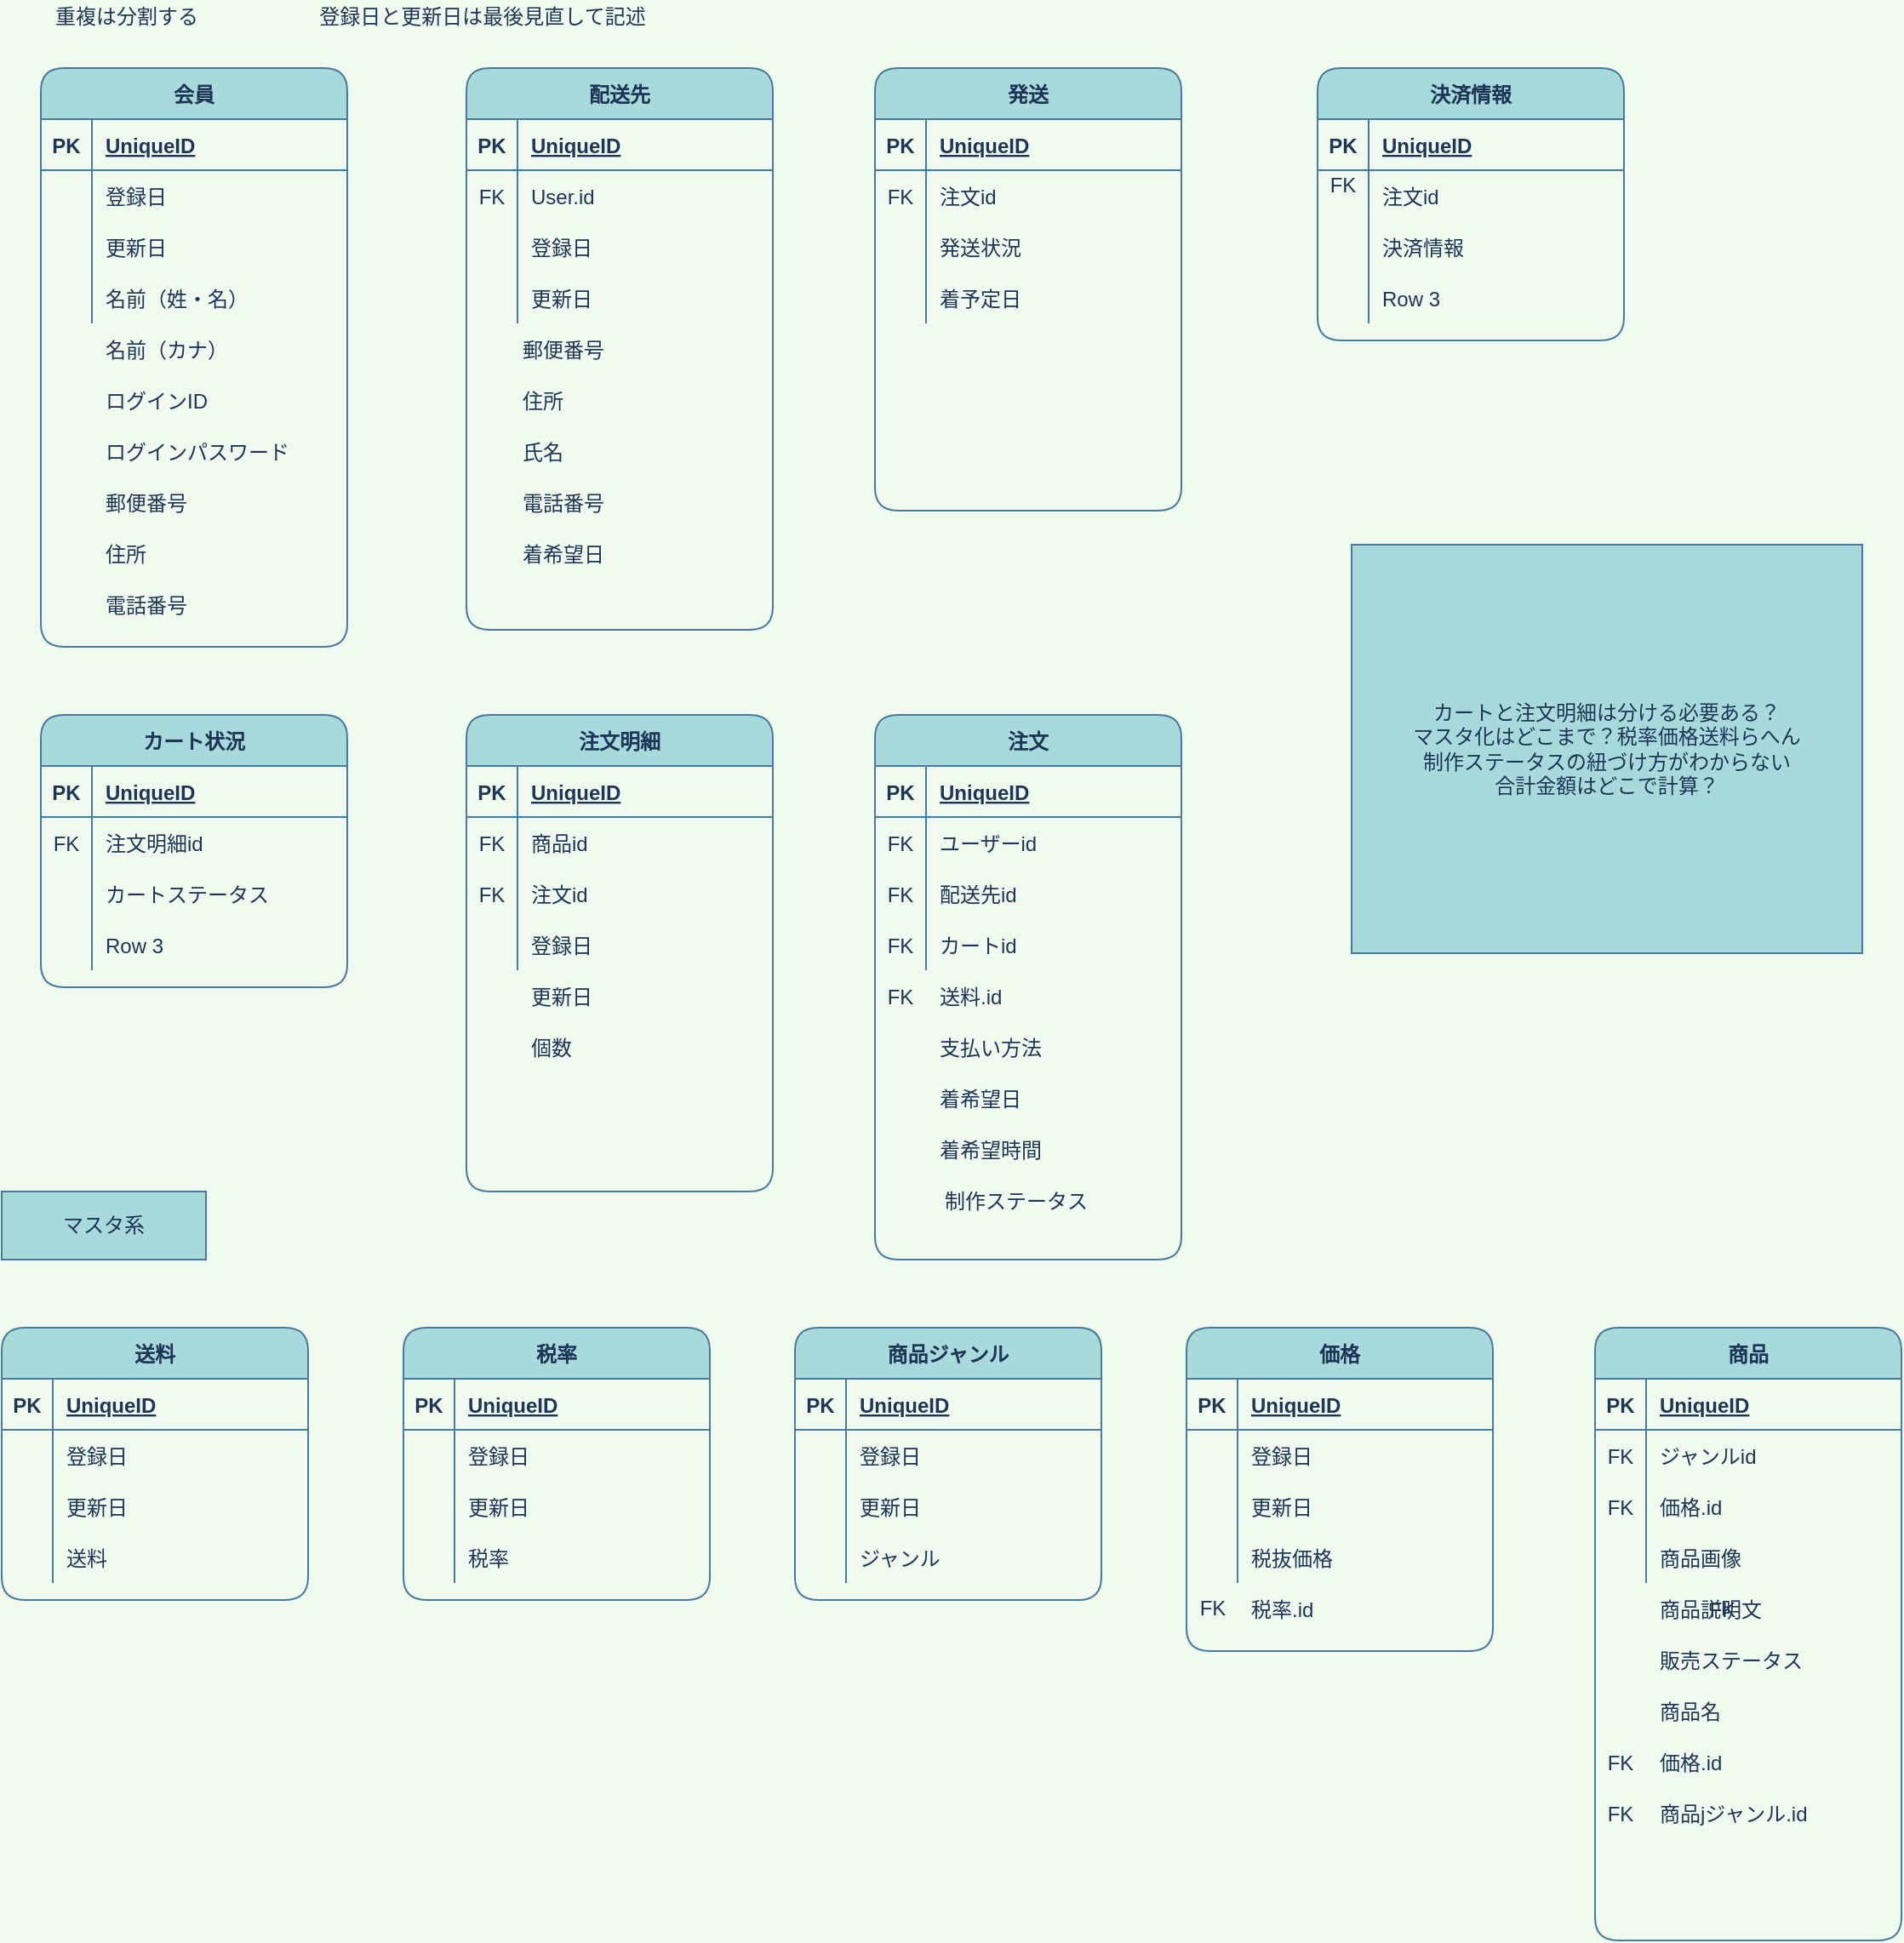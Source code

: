 <mxfile version="14.0.0" type="github">
  <diagram id="Dhi_fkTTJGYg415lO_26" name="Page-1">
    <mxGraphModel dx="1422" dy="762" grid="1" gridSize="20" guides="1" tooltips="1" connect="1" arrows="1" fold="1" page="1" pageScale="1" pageWidth="1169" pageHeight="1654" background="#F1FAEE" math="0" shadow="0">
      <root>
        <mxCell id="0" />
        <mxCell id="1" parent="0" />
        <mxCell id="8T0tq_az6n-a0p4zAt-5-1" value="会員" style="shape=table;startSize=30;container=1;collapsible=1;childLayout=tableLayout;fixedRows=1;rowLines=0;fontStyle=1;align=center;resizeLast=1;rounded=1;fillColor=#A8DADC;strokeColor=#457B9D;fontColor=#1D3557;" parent="1" vertex="1">
          <mxGeometry x="50" y="40" width="180" height="340" as="geometry" />
        </mxCell>
        <mxCell id="8T0tq_az6n-a0p4zAt-5-2" value="" style="shape=partialRectangle;collapsible=0;dropTarget=0;pointerEvents=0;fillColor=none;top=0;left=0;bottom=1;right=0;points=[[0,0.5],[1,0.5]];portConstraint=eastwest;rounded=1;strokeColor=#457B9D;fontColor=#1D3557;" parent="8T0tq_az6n-a0p4zAt-5-1" vertex="1">
          <mxGeometry y="30" width="180" height="30" as="geometry" />
        </mxCell>
        <mxCell id="8T0tq_az6n-a0p4zAt-5-3" value="PK" style="shape=partialRectangle;connectable=0;fillColor=none;top=0;left=0;bottom=0;right=0;fontStyle=1;overflow=hidden;rounded=1;strokeColor=#457B9D;fontColor=#1D3557;" parent="8T0tq_az6n-a0p4zAt-5-2" vertex="1">
          <mxGeometry width="30" height="30" as="geometry" />
        </mxCell>
        <mxCell id="8T0tq_az6n-a0p4zAt-5-4" value="UniqueID" style="shape=partialRectangle;connectable=0;fillColor=none;top=0;left=0;bottom=0;right=0;align=left;spacingLeft=6;fontStyle=5;overflow=hidden;rounded=1;strokeColor=#457B9D;fontColor=#1D3557;" parent="8T0tq_az6n-a0p4zAt-5-2" vertex="1">
          <mxGeometry x="30" width="150" height="30" as="geometry" />
        </mxCell>
        <mxCell id="8T0tq_az6n-a0p4zAt-5-5" value="" style="shape=partialRectangle;collapsible=0;dropTarget=0;pointerEvents=0;fillColor=none;top=0;left=0;bottom=0;right=0;points=[[0,0.5],[1,0.5]];portConstraint=eastwest;rounded=1;strokeColor=#457B9D;fontColor=#1D3557;" parent="8T0tq_az6n-a0p4zAt-5-1" vertex="1">
          <mxGeometry y="60" width="180" height="30" as="geometry" />
        </mxCell>
        <mxCell id="8T0tq_az6n-a0p4zAt-5-6" value="" style="shape=partialRectangle;connectable=0;fillColor=none;top=0;left=0;bottom=0;right=0;editable=1;overflow=hidden;rounded=1;strokeColor=#457B9D;fontColor=#1D3557;" parent="8T0tq_az6n-a0p4zAt-5-5" vertex="1">
          <mxGeometry width="30" height="30" as="geometry" />
        </mxCell>
        <mxCell id="8T0tq_az6n-a0p4zAt-5-7" value="登録日" style="shape=partialRectangle;connectable=0;fillColor=none;top=0;left=0;bottom=0;right=0;align=left;spacingLeft=6;overflow=hidden;rounded=1;strokeColor=#457B9D;fontColor=#1D3557;" parent="8T0tq_az6n-a0p4zAt-5-5" vertex="1">
          <mxGeometry x="30" width="150" height="30" as="geometry" />
        </mxCell>
        <mxCell id="8T0tq_az6n-a0p4zAt-5-8" value="" style="shape=partialRectangle;collapsible=0;dropTarget=0;pointerEvents=0;fillColor=none;top=0;left=0;bottom=0;right=0;points=[[0,0.5],[1,0.5]];portConstraint=eastwest;rounded=1;strokeColor=#457B9D;fontColor=#1D3557;" parent="8T0tq_az6n-a0p4zAt-5-1" vertex="1">
          <mxGeometry y="90" width="180" height="30" as="geometry" />
        </mxCell>
        <mxCell id="8T0tq_az6n-a0p4zAt-5-9" value="" style="shape=partialRectangle;connectable=0;fillColor=none;top=0;left=0;bottom=0;right=0;editable=1;overflow=hidden;rounded=1;strokeColor=#457B9D;fontColor=#1D3557;" parent="8T0tq_az6n-a0p4zAt-5-8" vertex="1">
          <mxGeometry width="30" height="30" as="geometry" />
        </mxCell>
        <mxCell id="8T0tq_az6n-a0p4zAt-5-10" value="更新日" style="shape=partialRectangle;connectable=0;fillColor=none;top=0;left=0;bottom=0;right=0;align=left;spacingLeft=6;overflow=hidden;rounded=1;strokeColor=#457B9D;fontColor=#1D3557;" parent="8T0tq_az6n-a0p4zAt-5-8" vertex="1">
          <mxGeometry x="30" width="150" height="30" as="geometry" />
        </mxCell>
        <mxCell id="8T0tq_az6n-a0p4zAt-5-11" value="" style="shape=partialRectangle;collapsible=0;dropTarget=0;pointerEvents=0;fillColor=none;top=0;left=0;bottom=0;right=0;points=[[0,0.5],[1,0.5]];portConstraint=eastwest;rounded=1;strokeColor=#457B9D;fontColor=#1D3557;" parent="8T0tq_az6n-a0p4zAt-5-1" vertex="1">
          <mxGeometry y="120" width="180" height="30" as="geometry" />
        </mxCell>
        <mxCell id="8T0tq_az6n-a0p4zAt-5-12" value="" style="shape=partialRectangle;connectable=0;fillColor=none;top=0;left=0;bottom=0;right=0;editable=1;overflow=hidden;rounded=1;strokeColor=#457B9D;fontColor=#1D3557;" parent="8T0tq_az6n-a0p4zAt-5-11" vertex="1">
          <mxGeometry width="30" height="30" as="geometry" />
        </mxCell>
        <mxCell id="8T0tq_az6n-a0p4zAt-5-13" value="名前（姓・名）" style="shape=partialRectangle;connectable=0;fillColor=none;top=0;left=0;bottom=0;right=0;align=left;spacingLeft=6;overflow=hidden;rounded=1;strokeColor=#457B9D;fontColor=#1D3557;" parent="8T0tq_az6n-a0p4zAt-5-11" vertex="1">
          <mxGeometry x="30" width="150" height="30" as="geometry" />
        </mxCell>
        <mxCell id="8T0tq_az6n-a0p4zAt-5-14" value="商品" style="shape=table;startSize=30;container=1;collapsible=1;childLayout=tableLayout;fixedRows=1;rowLines=0;fontStyle=1;align=center;resizeLast=1;rounded=1;fillColor=#A8DADC;strokeColor=#457B9D;fontColor=#1D3557;" parent="1" vertex="1">
          <mxGeometry x="963" y="780" width="180" height="360" as="geometry" />
        </mxCell>
        <mxCell id="8T0tq_az6n-a0p4zAt-5-15" value="" style="shape=partialRectangle;collapsible=0;dropTarget=0;pointerEvents=0;fillColor=none;top=0;left=0;bottom=1;right=0;points=[[0,0.5],[1,0.5]];portConstraint=eastwest;rounded=1;strokeColor=#457B9D;fontColor=#1D3557;" parent="8T0tq_az6n-a0p4zAt-5-14" vertex="1">
          <mxGeometry y="30" width="180" height="30" as="geometry" />
        </mxCell>
        <mxCell id="8T0tq_az6n-a0p4zAt-5-16" value="PK" style="shape=partialRectangle;connectable=0;fillColor=none;top=0;left=0;bottom=0;right=0;fontStyle=1;overflow=hidden;rounded=1;strokeColor=#457B9D;fontColor=#1D3557;" parent="8T0tq_az6n-a0p4zAt-5-15" vertex="1">
          <mxGeometry width="30" height="30" as="geometry" />
        </mxCell>
        <mxCell id="8T0tq_az6n-a0p4zAt-5-17" value="UniqueID" style="shape=partialRectangle;connectable=0;fillColor=none;top=0;left=0;bottom=0;right=0;align=left;spacingLeft=6;fontStyle=5;overflow=hidden;rounded=1;strokeColor=#457B9D;fontColor=#1D3557;" parent="8T0tq_az6n-a0p4zAt-5-15" vertex="1">
          <mxGeometry x="30" width="150" height="30" as="geometry" />
        </mxCell>
        <mxCell id="8T0tq_az6n-a0p4zAt-5-18" value="" style="shape=partialRectangle;collapsible=0;dropTarget=0;pointerEvents=0;fillColor=none;top=0;left=0;bottom=0;right=0;points=[[0,0.5],[1,0.5]];portConstraint=eastwest;rounded=1;strokeColor=#457B9D;fontColor=#1D3557;" parent="8T0tq_az6n-a0p4zAt-5-14" vertex="1">
          <mxGeometry y="60" width="180" height="30" as="geometry" />
        </mxCell>
        <mxCell id="8T0tq_az6n-a0p4zAt-5-19" value="FK" style="shape=partialRectangle;connectable=0;fillColor=none;top=0;left=0;bottom=0;right=0;editable=1;overflow=hidden;rounded=1;strokeColor=#457B9D;fontColor=#1D3557;" parent="8T0tq_az6n-a0p4zAt-5-18" vertex="1">
          <mxGeometry width="30" height="30" as="geometry" />
        </mxCell>
        <mxCell id="8T0tq_az6n-a0p4zAt-5-20" value="ジャンルid" style="shape=partialRectangle;connectable=0;fillColor=none;top=0;left=0;bottom=0;right=0;align=left;spacingLeft=6;overflow=hidden;rounded=1;strokeColor=#457B9D;fontColor=#1D3557;" parent="8T0tq_az6n-a0p4zAt-5-18" vertex="1">
          <mxGeometry x="30" width="150" height="30" as="geometry" />
        </mxCell>
        <mxCell id="8T0tq_az6n-a0p4zAt-5-21" value="" style="shape=partialRectangle;collapsible=0;dropTarget=0;pointerEvents=0;fillColor=none;top=0;left=0;bottom=0;right=0;points=[[0,0.5],[1,0.5]];portConstraint=eastwest;rounded=1;strokeColor=#457B9D;fontColor=#1D3557;" parent="8T0tq_az6n-a0p4zAt-5-14" vertex="1">
          <mxGeometry y="90" width="180" height="30" as="geometry" />
        </mxCell>
        <mxCell id="8T0tq_az6n-a0p4zAt-5-22" value="FK" style="shape=partialRectangle;connectable=0;fillColor=none;top=0;left=0;bottom=0;right=0;editable=1;overflow=hidden;rounded=1;strokeColor=#457B9D;fontColor=#1D3557;" parent="8T0tq_az6n-a0p4zAt-5-21" vertex="1">
          <mxGeometry width="30" height="30" as="geometry" />
        </mxCell>
        <mxCell id="8T0tq_az6n-a0p4zAt-5-23" value="価格.id" style="shape=partialRectangle;connectable=0;fillColor=none;top=0;left=0;bottom=0;right=0;align=left;spacingLeft=6;overflow=hidden;rounded=1;strokeColor=#457B9D;fontColor=#1D3557;" parent="8T0tq_az6n-a0p4zAt-5-21" vertex="1">
          <mxGeometry x="30" width="150" height="30" as="geometry" />
        </mxCell>
        <mxCell id="8T0tq_az6n-a0p4zAt-5-24" value="" style="shape=partialRectangle;collapsible=0;dropTarget=0;pointerEvents=0;fillColor=none;top=0;left=0;bottom=0;right=0;points=[[0,0.5],[1,0.5]];portConstraint=eastwest;rounded=1;strokeColor=#457B9D;fontColor=#1D3557;" parent="8T0tq_az6n-a0p4zAt-5-14" vertex="1">
          <mxGeometry y="120" width="180" height="30" as="geometry" />
        </mxCell>
        <mxCell id="8T0tq_az6n-a0p4zAt-5-25" value="" style="shape=partialRectangle;connectable=0;fillColor=none;top=0;left=0;bottom=0;right=0;editable=1;overflow=hidden;rounded=1;strokeColor=#457B9D;fontColor=#1D3557;" parent="8T0tq_az6n-a0p4zAt-5-24" vertex="1">
          <mxGeometry width="30" height="30" as="geometry" />
        </mxCell>
        <mxCell id="8T0tq_az6n-a0p4zAt-5-26" value="商品画像" style="shape=partialRectangle;connectable=0;fillColor=none;top=0;left=0;bottom=0;right=0;align=left;spacingLeft=6;overflow=hidden;rounded=1;strokeColor=#457B9D;fontColor=#1D3557;" parent="8T0tq_az6n-a0p4zAt-5-24" vertex="1">
          <mxGeometry x="30" width="150" height="30" as="geometry" />
        </mxCell>
        <mxCell id="8T0tq_az6n-a0p4zAt-5-27" value="配送先" style="shape=table;startSize=30;container=1;collapsible=1;childLayout=tableLayout;fixedRows=1;rowLines=0;fontStyle=1;align=center;resizeLast=1;rounded=1;fillColor=#A8DADC;strokeColor=#457B9D;fontColor=#1D3557;" parent="1" vertex="1">
          <mxGeometry x="300" y="40" width="180" height="330" as="geometry" />
        </mxCell>
        <mxCell id="8T0tq_az6n-a0p4zAt-5-28" value="" style="shape=partialRectangle;collapsible=0;dropTarget=0;pointerEvents=0;fillColor=none;top=0;left=0;bottom=1;right=0;points=[[0,0.5],[1,0.5]];portConstraint=eastwest;rounded=1;strokeColor=#457B9D;fontColor=#1D3557;" parent="8T0tq_az6n-a0p4zAt-5-27" vertex="1">
          <mxGeometry y="30" width="180" height="30" as="geometry" />
        </mxCell>
        <mxCell id="8T0tq_az6n-a0p4zAt-5-29" value="PK" style="shape=partialRectangle;connectable=0;fillColor=none;top=0;left=0;bottom=0;right=0;fontStyle=1;overflow=hidden;rounded=1;strokeColor=#457B9D;fontColor=#1D3557;" parent="8T0tq_az6n-a0p4zAt-5-28" vertex="1">
          <mxGeometry width="30" height="30" as="geometry" />
        </mxCell>
        <mxCell id="8T0tq_az6n-a0p4zAt-5-30" value="UniqueID" style="shape=partialRectangle;connectable=0;fillColor=none;top=0;left=0;bottom=0;right=0;align=left;spacingLeft=6;fontStyle=5;overflow=hidden;rounded=1;strokeColor=#457B9D;fontColor=#1D3557;" parent="8T0tq_az6n-a0p4zAt-5-28" vertex="1">
          <mxGeometry x="30" width="150" height="30" as="geometry" />
        </mxCell>
        <mxCell id="8T0tq_az6n-a0p4zAt-5-31" value="" style="shape=partialRectangle;collapsible=0;dropTarget=0;pointerEvents=0;fillColor=none;top=0;left=0;bottom=0;right=0;points=[[0,0.5],[1,0.5]];portConstraint=eastwest;rounded=1;strokeColor=#457B9D;fontColor=#1D3557;" parent="8T0tq_az6n-a0p4zAt-5-27" vertex="1">
          <mxGeometry y="60" width="180" height="30" as="geometry" />
        </mxCell>
        <mxCell id="8T0tq_az6n-a0p4zAt-5-32" value="FK" style="shape=partialRectangle;connectable=0;fillColor=none;top=0;left=0;bottom=0;right=0;editable=1;overflow=hidden;rounded=1;strokeColor=#457B9D;fontColor=#1D3557;" parent="8T0tq_az6n-a0p4zAt-5-31" vertex="1">
          <mxGeometry width="30" height="30" as="geometry" />
        </mxCell>
        <mxCell id="8T0tq_az6n-a0p4zAt-5-33" value="User.id" style="shape=partialRectangle;connectable=0;fillColor=none;top=0;left=0;bottom=0;right=0;align=left;spacingLeft=6;overflow=hidden;rounded=1;strokeColor=#457B9D;fontColor=#1D3557;" parent="8T0tq_az6n-a0p4zAt-5-31" vertex="1">
          <mxGeometry x="30" width="150" height="30" as="geometry" />
        </mxCell>
        <mxCell id="8T0tq_az6n-a0p4zAt-5-34" value="" style="shape=partialRectangle;collapsible=0;dropTarget=0;pointerEvents=0;fillColor=none;top=0;left=0;bottom=0;right=0;points=[[0,0.5],[1,0.5]];portConstraint=eastwest;rounded=1;strokeColor=#457B9D;fontColor=#1D3557;" parent="8T0tq_az6n-a0p4zAt-5-27" vertex="1">
          <mxGeometry y="90" width="180" height="30" as="geometry" />
        </mxCell>
        <mxCell id="8T0tq_az6n-a0p4zAt-5-35" value="" style="shape=partialRectangle;connectable=0;fillColor=none;top=0;left=0;bottom=0;right=0;editable=1;overflow=hidden;rounded=1;strokeColor=#457B9D;fontColor=#1D3557;" parent="8T0tq_az6n-a0p4zAt-5-34" vertex="1">
          <mxGeometry width="30" height="30" as="geometry" />
        </mxCell>
        <mxCell id="8T0tq_az6n-a0p4zAt-5-36" value="登録日" style="shape=partialRectangle;connectable=0;fillColor=none;top=0;left=0;bottom=0;right=0;align=left;spacingLeft=6;overflow=hidden;rounded=1;strokeColor=#457B9D;fontColor=#1D3557;" parent="8T0tq_az6n-a0p4zAt-5-34" vertex="1">
          <mxGeometry x="30" width="150" height="30" as="geometry" />
        </mxCell>
        <mxCell id="8T0tq_az6n-a0p4zAt-5-37" value="" style="shape=partialRectangle;collapsible=0;dropTarget=0;pointerEvents=0;fillColor=none;top=0;left=0;bottom=0;right=0;points=[[0,0.5],[1,0.5]];portConstraint=eastwest;rounded=1;strokeColor=#457B9D;fontColor=#1D3557;" parent="8T0tq_az6n-a0p4zAt-5-27" vertex="1">
          <mxGeometry y="120" width="180" height="30" as="geometry" />
        </mxCell>
        <mxCell id="8T0tq_az6n-a0p4zAt-5-38" value="" style="shape=partialRectangle;connectable=0;fillColor=none;top=0;left=0;bottom=0;right=0;editable=1;overflow=hidden;rounded=1;strokeColor=#457B9D;fontColor=#1D3557;" parent="8T0tq_az6n-a0p4zAt-5-37" vertex="1">
          <mxGeometry width="30" height="30" as="geometry" />
        </mxCell>
        <mxCell id="8T0tq_az6n-a0p4zAt-5-39" value="更新日" style="shape=partialRectangle;connectable=0;fillColor=none;top=0;left=0;bottom=0;right=0;align=left;spacingLeft=6;overflow=hidden;rounded=1;strokeColor=#457B9D;fontColor=#1D3557;" parent="8T0tq_az6n-a0p4zAt-5-37" vertex="1">
          <mxGeometry x="30" width="150" height="30" as="geometry" />
        </mxCell>
        <mxCell id="8T0tq_az6n-a0p4zAt-5-42" value="ログインID" style="shape=partialRectangle;connectable=0;fillColor=none;top=0;left=0;bottom=0;right=0;align=left;spacingLeft=6;overflow=hidden;rounded=1;strokeColor=#457B9D;fontColor=#1D3557;" parent="1" vertex="1">
          <mxGeometry x="80" y="220" width="150" height="30" as="geometry" />
        </mxCell>
        <mxCell id="8T0tq_az6n-a0p4zAt-5-43" value="ログインパスワード" style="shape=partialRectangle;connectable=0;fillColor=none;top=0;left=0;bottom=0;right=0;align=left;spacingLeft=6;overflow=hidden;rounded=1;strokeColor=#457B9D;fontColor=#1D3557;" parent="1" vertex="1">
          <mxGeometry x="80" y="250" width="150" height="30" as="geometry" />
        </mxCell>
        <mxCell id="8T0tq_az6n-a0p4zAt-5-46" value="注文明細" style="shape=table;startSize=30;container=1;collapsible=1;childLayout=tableLayout;fixedRows=1;rowLines=0;fontStyle=1;align=center;resizeLast=1;rounded=1;fillColor=#A8DADC;strokeColor=#457B9D;fontColor=#1D3557;" parent="1" vertex="1">
          <mxGeometry x="300" y="420" width="180" height="280" as="geometry" />
        </mxCell>
        <mxCell id="8T0tq_az6n-a0p4zAt-5-47" value="" style="shape=partialRectangle;collapsible=0;dropTarget=0;pointerEvents=0;fillColor=none;top=0;left=0;bottom=1;right=0;points=[[0,0.5],[1,0.5]];portConstraint=eastwest;rounded=1;strokeColor=#457B9D;fontColor=#1D3557;" parent="8T0tq_az6n-a0p4zAt-5-46" vertex="1">
          <mxGeometry y="30" width="180" height="30" as="geometry" />
        </mxCell>
        <mxCell id="8T0tq_az6n-a0p4zAt-5-48" value="PK" style="shape=partialRectangle;connectable=0;fillColor=none;top=0;left=0;bottom=0;right=0;fontStyle=1;overflow=hidden;rounded=1;strokeColor=#457B9D;fontColor=#1D3557;" parent="8T0tq_az6n-a0p4zAt-5-47" vertex="1">
          <mxGeometry width="30" height="30" as="geometry" />
        </mxCell>
        <mxCell id="8T0tq_az6n-a0p4zAt-5-49" value="UniqueID" style="shape=partialRectangle;connectable=0;fillColor=none;top=0;left=0;bottom=0;right=0;align=left;spacingLeft=6;fontStyle=5;overflow=hidden;rounded=1;strokeColor=#457B9D;fontColor=#1D3557;" parent="8T0tq_az6n-a0p4zAt-5-47" vertex="1">
          <mxGeometry x="30" width="150" height="30" as="geometry" />
        </mxCell>
        <mxCell id="8T0tq_az6n-a0p4zAt-5-50" value="" style="shape=partialRectangle;collapsible=0;dropTarget=0;pointerEvents=0;fillColor=none;top=0;left=0;bottom=0;right=0;points=[[0,0.5],[1,0.5]];portConstraint=eastwest;rounded=1;strokeColor=#457B9D;fontColor=#1D3557;" parent="8T0tq_az6n-a0p4zAt-5-46" vertex="1">
          <mxGeometry y="60" width="180" height="30" as="geometry" />
        </mxCell>
        <mxCell id="8T0tq_az6n-a0p4zAt-5-51" value="FK" style="shape=partialRectangle;connectable=0;fillColor=none;top=0;left=0;bottom=0;right=0;editable=1;overflow=hidden;rounded=1;strokeColor=#457B9D;fontColor=#1D3557;" parent="8T0tq_az6n-a0p4zAt-5-50" vertex="1">
          <mxGeometry width="30" height="30" as="geometry" />
        </mxCell>
        <mxCell id="8T0tq_az6n-a0p4zAt-5-52" value="商品id" style="shape=partialRectangle;connectable=0;fillColor=none;top=0;left=0;bottom=0;right=0;align=left;spacingLeft=6;overflow=hidden;rounded=1;strokeColor=#457B9D;fontColor=#1D3557;" parent="8T0tq_az6n-a0p4zAt-5-50" vertex="1">
          <mxGeometry x="30" width="150" height="30" as="geometry" />
        </mxCell>
        <mxCell id="8T0tq_az6n-a0p4zAt-5-53" value="" style="shape=partialRectangle;collapsible=0;dropTarget=0;pointerEvents=0;fillColor=none;top=0;left=0;bottom=0;right=0;points=[[0,0.5],[1,0.5]];portConstraint=eastwest;rounded=1;strokeColor=#457B9D;fontColor=#1D3557;" parent="8T0tq_az6n-a0p4zAt-5-46" vertex="1">
          <mxGeometry y="90" width="180" height="30" as="geometry" />
        </mxCell>
        <mxCell id="8T0tq_az6n-a0p4zAt-5-54" value="FK" style="shape=partialRectangle;connectable=0;fillColor=none;top=0;left=0;bottom=0;right=0;editable=1;overflow=hidden;rounded=1;strokeColor=#457B9D;fontColor=#1D3557;" parent="8T0tq_az6n-a0p4zAt-5-53" vertex="1">
          <mxGeometry width="30" height="30" as="geometry" />
        </mxCell>
        <mxCell id="8T0tq_az6n-a0p4zAt-5-55" value="注文id" style="shape=partialRectangle;connectable=0;fillColor=none;top=0;left=0;bottom=0;right=0;align=left;spacingLeft=6;overflow=hidden;rounded=1;strokeColor=#457B9D;fontColor=#1D3557;" parent="8T0tq_az6n-a0p4zAt-5-53" vertex="1">
          <mxGeometry x="30" width="150" height="30" as="geometry" />
        </mxCell>
        <mxCell id="8T0tq_az6n-a0p4zAt-5-56" value="" style="shape=partialRectangle;collapsible=0;dropTarget=0;pointerEvents=0;fillColor=none;top=0;left=0;bottom=0;right=0;points=[[0,0.5],[1,0.5]];portConstraint=eastwest;rounded=1;strokeColor=#457B9D;fontColor=#1D3557;" parent="8T0tq_az6n-a0p4zAt-5-46" vertex="1">
          <mxGeometry y="120" width="180" height="30" as="geometry" />
        </mxCell>
        <mxCell id="8T0tq_az6n-a0p4zAt-5-57" value="" style="shape=partialRectangle;connectable=0;fillColor=none;top=0;left=0;bottom=0;right=0;editable=1;overflow=hidden;rounded=1;strokeColor=#457B9D;fontColor=#1D3557;" parent="8T0tq_az6n-a0p4zAt-5-56" vertex="1">
          <mxGeometry width="30" height="30" as="geometry" />
        </mxCell>
        <mxCell id="8T0tq_az6n-a0p4zAt-5-58" value="登録日" style="shape=partialRectangle;connectable=0;fillColor=none;top=0;left=0;bottom=0;right=0;align=left;spacingLeft=6;overflow=hidden;rounded=1;strokeColor=#457B9D;fontColor=#1D3557;" parent="8T0tq_az6n-a0p4zAt-5-56" vertex="1">
          <mxGeometry x="30" width="150" height="30" as="geometry" />
        </mxCell>
        <mxCell id="8T0tq_az6n-a0p4zAt-5-59" value="商品ジャンル" style="shape=table;startSize=30;container=1;collapsible=1;childLayout=tableLayout;fixedRows=1;rowLines=0;fontStyle=1;align=center;resizeLast=1;rounded=1;fillColor=#A8DADC;strokeColor=#457B9D;fontColor=#1D3557;" parent="1" vertex="1">
          <mxGeometry x="493" y="780" width="180" height="160" as="geometry" />
        </mxCell>
        <mxCell id="8T0tq_az6n-a0p4zAt-5-60" value="" style="shape=partialRectangle;collapsible=0;dropTarget=0;pointerEvents=0;fillColor=none;top=0;left=0;bottom=1;right=0;points=[[0,0.5],[1,0.5]];portConstraint=eastwest;rounded=1;strokeColor=#457B9D;fontColor=#1D3557;" parent="8T0tq_az6n-a0p4zAt-5-59" vertex="1">
          <mxGeometry y="30" width="180" height="30" as="geometry" />
        </mxCell>
        <mxCell id="8T0tq_az6n-a0p4zAt-5-61" value="PK" style="shape=partialRectangle;connectable=0;fillColor=none;top=0;left=0;bottom=0;right=0;fontStyle=1;overflow=hidden;rounded=1;strokeColor=#457B9D;fontColor=#1D3557;" parent="8T0tq_az6n-a0p4zAt-5-60" vertex="1">
          <mxGeometry width="30" height="30" as="geometry" />
        </mxCell>
        <mxCell id="8T0tq_az6n-a0p4zAt-5-62" value="UniqueID" style="shape=partialRectangle;connectable=0;fillColor=none;top=0;left=0;bottom=0;right=0;align=left;spacingLeft=6;fontStyle=5;overflow=hidden;rounded=1;strokeColor=#457B9D;fontColor=#1D3557;" parent="8T0tq_az6n-a0p4zAt-5-60" vertex="1">
          <mxGeometry x="30" width="150" height="30" as="geometry" />
        </mxCell>
        <mxCell id="8T0tq_az6n-a0p4zAt-5-63" value="" style="shape=partialRectangle;collapsible=0;dropTarget=0;pointerEvents=0;fillColor=none;top=0;left=0;bottom=0;right=0;points=[[0,0.5],[1,0.5]];portConstraint=eastwest;rounded=1;strokeColor=#457B9D;fontColor=#1D3557;" parent="8T0tq_az6n-a0p4zAt-5-59" vertex="1">
          <mxGeometry y="60" width="180" height="30" as="geometry" />
        </mxCell>
        <mxCell id="8T0tq_az6n-a0p4zAt-5-64" value="" style="shape=partialRectangle;connectable=0;fillColor=none;top=0;left=0;bottom=0;right=0;editable=1;overflow=hidden;rounded=1;strokeColor=#457B9D;fontColor=#1D3557;" parent="8T0tq_az6n-a0p4zAt-5-63" vertex="1">
          <mxGeometry width="30" height="30" as="geometry" />
        </mxCell>
        <mxCell id="8T0tq_az6n-a0p4zAt-5-65" value="登録日" style="shape=partialRectangle;connectable=0;fillColor=none;top=0;left=0;bottom=0;right=0;align=left;spacingLeft=6;overflow=hidden;rounded=1;strokeColor=#457B9D;fontColor=#1D3557;" parent="8T0tq_az6n-a0p4zAt-5-63" vertex="1">
          <mxGeometry x="30" width="150" height="30" as="geometry" />
        </mxCell>
        <mxCell id="8T0tq_az6n-a0p4zAt-5-66" value="" style="shape=partialRectangle;collapsible=0;dropTarget=0;pointerEvents=0;fillColor=none;top=0;left=0;bottom=0;right=0;points=[[0,0.5],[1,0.5]];portConstraint=eastwest;rounded=1;strokeColor=#457B9D;fontColor=#1D3557;" parent="8T0tq_az6n-a0p4zAt-5-59" vertex="1">
          <mxGeometry y="90" width="180" height="30" as="geometry" />
        </mxCell>
        <mxCell id="8T0tq_az6n-a0p4zAt-5-67" value="" style="shape=partialRectangle;connectable=0;fillColor=none;top=0;left=0;bottom=0;right=0;editable=1;overflow=hidden;rounded=1;strokeColor=#457B9D;fontColor=#1D3557;" parent="8T0tq_az6n-a0p4zAt-5-66" vertex="1">
          <mxGeometry width="30" height="30" as="geometry" />
        </mxCell>
        <mxCell id="8T0tq_az6n-a0p4zAt-5-68" value="更新日" style="shape=partialRectangle;connectable=0;fillColor=none;top=0;left=0;bottom=0;right=0;align=left;spacingLeft=6;overflow=hidden;rounded=1;strokeColor=#457B9D;fontColor=#1D3557;" parent="8T0tq_az6n-a0p4zAt-5-66" vertex="1">
          <mxGeometry x="30" width="150" height="30" as="geometry" />
        </mxCell>
        <mxCell id="8T0tq_az6n-a0p4zAt-5-69" value="" style="shape=partialRectangle;collapsible=0;dropTarget=0;pointerEvents=0;fillColor=none;top=0;left=0;bottom=0;right=0;points=[[0,0.5],[1,0.5]];portConstraint=eastwest;rounded=1;strokeColor=#457B9D;fontColor=#1D3557;" parent="8T0tq_az6n-a0p4zAt-5-59" vertex="1">
          <mxGeometry y="120" width="180" height="30" as="geometry" />
        </mxCell>
        <mxCell id="8T0tq_az6n-a0p4zAt-5-70" value="" style="shape=partialRectangle;connectable=0;fillColor=none;top=0;left=0;bottom=0;right=0;editable=1;overflow=hidden;rounded=1;strokeColor=#457B9D;fontColor=#1D3557;" parent="8T0tq_az6n-a0p4zAt-5-69" vertex="1">
          <mxGeometry width="30" height="30" as="geometry" />
        </mxCell>
        <mxCell id="8T0tq_az6n-a0p4zAt-5-71" value="ジャンル" style="shape=partialRectangle;connectable=0;fillColor=none;top=0;left=0;bottom=0;right=0;align=left;spacingLeft=6;overflow=hidden;rounded=1;strokeColor=#457B9D;fontColor=#1D3557;" parent="8T0tq_az6n-a0p4zAt-5-69" vertex="1">
          <mxGeometry x="30" width="150" height="30" as="geometry" />
        </mxCell>
        <mxCell id="8T0tq_az6n-a0p4zAt-5-72" value="注文" style="shape=table;startSize=30;container=1;collapsible=1;childLayout=tableLayout;fixedRows=1;rowLines=0;fontStyle=1;align=center;resizeLast=1;rounded=1;fillColor=#A8DADC;strokeColor=#457B9D;fontColor=#1D3557;" parent="1" vertex="1">
          <mxGeometry x="540" y="420" width="180" height="320" as="geometry" />
        </mxCell>
        <mxCell id="8T0tq_az6n-a0p4zAt-5-73" value="" style="shape=partialRectangle;collapsible=0;dropTarget=0;pointerEvents=0;fillColor=none;top=0;left=0;bottom=1;right=0;points=[[0,0.5],[1,0.5]];portConstraint=eastwest;rounded=1;strokeColor=#457B9D;fontColor=#1D3557;" parent="8T0tq_az6n-a0p4zAt-5-72" vertex="1">
          <mxGeometry y="30" width="180" height="30" as="geometry" />
        </mxCell>
        <mxCell id="8T0tq_az6n-a0p4zAt-5-74" value="PK" style="shape=partialRectangle;connectable=0;fillColor=none;top=0;left=0;bottom=0;right=0;fontStyle=1;overflow=hidden;rounded=1;strokeColor=#457B9D;fontColor=#1D3557;" parent="8T0tq_az6n-a0p4zAt-5-73" vertex="1">
          <mxGeometry width="30" height="30" as="geometry" />
        </mxCell>
        <mxCell id="8T0tq_az6n-a0p4zAt-5-75" value="UniqueID" style="shape=partialRectangle;connectable=0;fillColor=none;top=0;left=0;bottom=0;right=0;align=left;spacingLeft=6;fontStyle=5;overflow=hidden;rounded=1;strokeColor=#457B9D;fontColor=#1D3557;" parent="8T0tq_az6n-a0p4zAt-5-73" vertex="1">
          <mxGeometry x="30" width="150" height="30" as="geometry" />
        </mxCell>
        <mxCell id="8T0tq_az6n-a0p4zAt-5-76" value="" style="shape=partialRectangle;collapsible=0;dropTarget=0;pointerEvents=0;fillColor=none;top=0;left=0;bottom=0;right=0;points=[[0,0.5],[1,0.5]];portConstraint=eastwest;rounded=1;strokeColor=#457B9D;fontColor=#1D3557;" parent="8T0tq_az6n-a0p4zAt-5-72" vertex="1">
          <mxGeometry y="60" width="180" height="30" as="geometry" />
        </mxCell>
        <mxCell id="8T0tq_az6n-a0p4zAt-5-77" value="FK" style="shape=partialRectangle;connectable=0;fillColor=none;top=0;left=0;bottom=0;right=0;editable=1;overflow=hidden;rounded=1;strokeColor=#457B9D;fontColor=#1D3557;" parent="8T0tq_az6n-a0p4zAt-5-76" vertex="1">
          <mxGeometry width="30" height="30" as="geometry" />
        </mxCell>
        <mxCell id="8T0tq_az6n-a0p4zAt-5-78" value="ユーザーid" style="shape=partialRectangle;connectable=0;fillColor=none;top=0;left=0;bottom=0;right=0;align=left;spacingLeft=6;overflow=hidden;rounded=1;strokeColor=#457B9D;fontColor=#1D3557;" parent="8T0tq_az6n-a0p4zAt-5-76" vertex="1">
          <mxGeometry x="30" width="150" height="30" as="geometry" />
        </mxCell>
        <mxCell id="8T0tq_az6n-a0p4zAt-5-79" value="" style="shape=partialRectangle;collapsible=0;dropTarget=0;pointerEvents=0;fillColor=none;top=0;left=0;bottom=0;right=0;points=[[0,0.5],[1,0.5]];portConstraint=eastwest;rounded=1;strokeColor=#457B9D;fontColor=#1D3557;" parent="8T0tq_az6n-a0p4zAt-5-72" vertex="1">
          <mxGeometry y="90" width="180" height="30" as="geometry" />
        </mxCell>
        <mxCell id="8T0tq_az6n-a0p4zAt-5-80" value="FK" style="shape=partialRectangle;connectable=0;fillColor=none;top=0;left=0;bottom=0;right=0;editable=1;overflow=hidden;rounded=1;strokeColor=#457B9D;fontColor=#1D3557;" parent="8T0tq_az6n-a0p4zAt-5-79" vertex="1">
          <mxGeometry width="30" height="30" as="geometry" />
        </mxCell>
        <mxCell id="8T0tq_az6n-a0p4zAt-5-81" value="配送先id" style="shape=partialRectangle;connectable=0;fillColor=none;top=0;left=0;bottom=0;right=0;align=left;spacingLeft=6;overflow=hidden;rounded=1;strokeColor=#457B9D;fontColor=#1D3557;" parent="8T0tq_az6n-a0p4zAt-5-79" vertex="1">
          <mxGeometry x="30" width="150" height="30" as="geometry" />
        </mxCell>
        <mxCell id="8T0tq_az6n-a0p4zAt-5-82" value="" style="shape=partialRectangle;collapsible=0;dropTarget=0;pointerEvents=0;fillColor=none;top=0;left=0;bottom=0;right=0;points=[[0,0.5],[1,0.5]];portConstraint=eastwest;rounded=1;strokeColor=#457B9D;fontColor=#1D3557;" parent="8T0tq_az6n-a0p4zAt-5-72" vertex="1">
          <mxGeometry y="120" width="180" height="30" as="geometry" />
        </mxCell>
        <mxCell id="8T0tq_az6n-a0p4zAt-5-83" value="FK" style="shape=partialRectangle;connectable=0;fillColor=none;top=0;left=0;bottom=0;right=0;editable=1;overflow=hidden;rounded=1;strokeColor=#457B9D;fontColor=#1D3557;" parent="8T0tq_az6n-a0p4zAt-5-82" vertex="1">
          <mxGeometry width="30" height="30" as="geometry" />
        </mxCell>
        <mxCell id="8T0tq_az6n-a0p4zAt-5-84" value="カートid" style="shape=partialRectangle;connectable=0;fillColor=none;top=0;left=0;bottom=0;right=0;align=left;spacingLeft=6;overflow=hidden;rounded=1;strokeColor=#457B9D;fontColor=#1D3557;" parent="8T0tq_az6n-a0p4zAt-5-82" vertex="1">
          <mxGeometry x="30" width="150" height="30" as="geometry" />
        </mxCell>
        <mxCell id="8T0tq_az6n-a0p4zAt-5-85" value="決済情報" style="shape=table;startSize=30;container=1;collapsible=1;childLayout=tableLayout;fixedRows=1;rowLines=0;fontStyle=1;align=center;resizeLast=1;rounded=1;fillColor=#A8DADC;strokeColor=#457B9D;fontColor=#1D3557;" parent="1" vertex="1">
          <mxGeometry x="800" y="40" width="180" height="160" as="geometry" />
        </mxCell>
        <mxCell id="8T0tq_az6n-a0p4zAt-5-86" value="" style="shape=partialRectangle;collapsible=0;dropTarget=0;pointerEvents=0;fillColor=none;top=0;left=0;bottom=1;right=0;points=[[0,0.5],[1,0.5]];portConstraint=eastwest;rounded=1;strokeColor=#457B9D;fontColor=#1D3557;" parent="8T0tq_az6n-a0p4zAt-5-85" vertex="1">
          <mxGeometry y="30" width="180" height="30" as="geometry" />
        </mxCell>
        <mxCell id="8T0tq_az6n-a0p4zAt-5-87" value="PK" style="shape=partialRectangle;connectable=0;fillColor=none;top=0;left=0;bottom=0;right=0;fontStyle=1;overflow=hidden;rounded=1;strokeColor=#457B9D;fontColor=#1D3557;" parent="8T0tq_az6n-a0p4zAt-5-86" vertex="1">
          <mxGeometry width="30" height="30" as="geometry" />
        </mxCell>
        <mxCell id="8T0tq_az6n-a0p4zAt-5-88" value="UniqueID" style="shape=partialRectangle;connectable=0;fillColor=none;top=0;left=0;bottom=0;right=0;align=left;spacingLeft=6;fontStyle=5;overflow=hidden;rounded=1;strokeColor=#457B9D;fontColor=#1D3557;" parent="8T0tq_az6n-a0p4zAt-5-86" vertex="1">
          <mxGeometry x="30" width="150" height="30" as="geometry" />
        </mxCell>
        <mxCell id="8T0tq_az6n-a0p4zAt-5-89" value="" style="shape=partialRectangle;collapsible=0;dropTarget=0;pointerEvents=0;fillColor=none;top=0;left=0;bottom=0;right=0;points=[[0,0.5],[1,0.5]];portConstraint=eastwest;rounded=1;strokeColor=#457B9D;fontColor=#1D3557;" parent="8T0tq_az6n-a0p4zAt-5-85" vertex="1">
          <mxGeometry y="60" width="180" height="30" as="geometry" />
        </mxCell>
        <mxCell id="8T0tq_az6n-a0p4zAt-5-90" value="FK&#xa;" style="shape=partialRectangle;connectable=0;fillColor=none;top=0;left=0;bottom=0;right=0;editable=1;overflow=hidden;rounded=1;strokeColor=#457B9D;fontColor=#1D3557;" parent="8T0tq_az6n-a0p4zAt-5-89" vertex="1">
          <mxGeometry width="30" height="30" as="geometry" />
        </mxCell>
        <mxCell id="8T0tq_az6n-a0p4zAt-5-91" value="注文id" style="shape=partialRectangle;connectable=0;fillColor=none;top=0;left=0;bottom=0;right=0;align=left;spacingLeft=6;overflow=hidden;rounded=1;strokeColor=#457B9D;fontColor=#1D3557;" parent="8T0tq_az6n-a0p4zAt-5-89" vertex="1">
          <mxGeometry x="30" width="150" height="30" as="geometry" />
        </mxCell>
        <mxCell id="8T0tq_az6n-a0p4zAt-5-92" value="" style="shape=partialRectangle;collapsible=0;dropTarget=0;pointerEvents=0;fillColor=none;top=0;left=0;bottom=0;right=0;points=[[0,0.5],[1,0.5]];portConstraint=eastwest;rounded=1;strokeColor=#457B9D;fontColor=#1D3557;" parent="8T0tq_az6n-a0p4zAt-5-85" vertex="1">
          <mxGeometry y="90" width="180" height="30" as="geometry" />
        </mxCell>
        <mxCell id="8T0tq_az6n-a0p4zAt-5-93" value="" style="shape=partialRectangle;connectable=0;fillColor=none;top=0;left=0;bottom=0;right=0;editable=1;overflow=hidden;rounded=1;strokeColor=#457B9D;fontColor=#1D3557;" parent="8T0tq_az6n-a0p4zAt-5-92" vertex="1">
          <mxGeometry width="30" height="30" as="geometry" />
        </mxCell>
        <mxCell id="8T0tq_az6n-a0p4zAt-5-94" value="決済情報" style="shape=partialRectangle;connectable=0;fillColor=none;top=0;left=0;bottom=0;right=0;align=left;spacingLeft=6;overflow=hidden;rounded=1;strokeColor=#457B9D;fontColor=#1D3557;" parent="8T0tq_az6n-a0p4zAt-5-92" vertex="1">
          <mxGeometry x="30" width="150" height="30" as="geometry" />
        </mxCell>
        <mxCell id="8T0tq_az6n-a0p4zAt-5-95" value="" style="shape=partialRectangle;collapsible=0;dropTarget=0;pointerEvents=0;fillColor=none;top=0;left=0;bottom=0;right=0;points=[[0,0.5],[1,0.5]];portConstraint=eastwest;rounded=1;strokeColor=#457B9D;fontColor=#1D3557;" parent="8T0tq_az6n-a0p4zAt-5-85" vertex="1">
          <mxGeometry y="120" width="180" height="30" as="geometry" />
        </mxCell>
        <mxCell id="8T0tq_az6n-a0p4zAt-5-96" value="" style="shape=partialRectangle;connectable=0;fillColor=none;top=0;left=0;bottom=0;right=0;editable=1;overflow=hidden;rounded=1;strokeColor=#457B9D;fontColor=#1D3557;" parent="8T0tq_az6n-a0p4zAt-5-95" vertex="1">
          <mxGeometry width="30" height="30" as="geometry" />
        </mxCell>
        <mxCell id="8T0tq_az6n-a0p4zAt-5-97" value="Row 3" style="shape=partialRectangle;connectable=0;fillColor=none;top=0;left=0;bottom=0;right=0;align=left;spacingLeft=6;overflow=hidden;rounded=1;strokeColor=#457B9D;fontColor=#1D3557;" parent="8T0tq_az6n-a0p4zAt-5-95" vertex="1">
          <mxGeometry x="30" width="150" height="30" as="geometry" />
        </mxCell>
        <mxCell id="8T0tq_az6n-a0p4zAt-5-98" value="発送" style="shape=table;startSize=30;container=1;collapsible=1;childLayout=tableLayout;fixedRows=1;rowLines=0;fontStyle=1;align=center;resizeLast=1;rounded=1;fillColor=#A8DADC;strokeColor=#457B9D;fontColor=#1D3557;" parent="1" vertex="1">
          <mxGeometry x="540" y="40" width="180" height="260" as="geometry" />
        </mxCell>
        <mxCell id="8T0tq_az6n-a0p4zAt-5-99" value="" style="shape=partialRectangle;collapsible=0;dropTarget=0;pointerEvents=0;fillColor=none;top=0;left=0;bottom=1;right=0;points=[[0,0.5],[1,0.5]];portConstraint=eastwest;rounded=1;strokeColor=#457B9D;fontColor=#1D3557;" parent="8T0tq_az6n-a0p4zAt-5-98" vertex="1">
          <mxGeometry y="30" width="180" height="30" as="geometry" />
        </mxCell>
        <mxCell id="8T0tq_az6n-a0p4zAt-5-100" value="PK" style="shape=partialRectangle;connectable=0;fillColor=none;top=0;left=0;bottom=0;right=0;fontStyle=1;overflow=hidden;rounded=1;strokeColor=#457B9D;fontColor=#1D3557;" parent="8T0tq_az6n-a0p4zAt-5-99" vertex="1">
          <mxGeometry width="30" height="30" as="geometry" />
        </mxCell>
        <mxCell id="8T0tq_az6n-a0p4zAt-5-101" value="UniqueID" style="shape=partialRectangle;connectable=0;fillColor=none;top=0;left=0;bottom=0;right=0;align=left;spacingLeft=6;fontStyle=5;overflow=hidden;rounded=1;strokeColor=#457B9D;fontColor=#1D3557;" parent="8T0tq_az6n-a0p4zAt-5-99" vertex="1">
          <mxGeometry x="30" width="150" height="30" as="geometry" />
        </mxCell>
        <mxCell id="8T0tq_az6n-a0p4zAt-5-102" value="" style="shape=partialRectangle;collapsible=0;dropTarget=0;pointerEvents=0;fillColor=none;top=0;left=0;bottom=0;right=0;points=[[0,0.5],[1,0.5]];portConstraint=eastwest;rounded=1;strokeColor=#457B9D;fontColor=#1D3557;" parent="8T0tq_az6n-a0p4zAt-5-98" vertex="1">
          <mxGeometry y="60" width="180" height="30" as="geometry" />
        </mxCell>
        <mxCell id="8T0tq_az6n-a0p4zAt-5-103" value="FK" style="shape=partialRectangle;connectable=0;fillColor=none;top=0;left=0;bottom=0;right=0;editable=1;overflow=hidden;rounded=1;strokeColor=#457B9D;fontColor=#1D3557;" parent="8T0tq_az6n-a0p4zAt-5-102" vertex="1">
          <mxGeometry width="30" height="30" as="geometry" />
        </mxCell>
        <mxCell id="8T0tq_az6n-a0p4zAt-5-104" value="注文id" style="shape=partialRectangle;connectable=0;fillColor=none;top=0;left=0;bottom=0;right=0;align=left;spacingLeft=6;overflow=hidden;rounded=1;strokeColor=#457B9D;fontColor=#1D3557;" parent="8T0tq_az6n-a0p4zAt-5-102" vertex="1">
          <mxGeometry x="30" width="150" height="30" as="geometry" />
        </mxCell>
        <mxCell id="8T0tq_az6n-a0p4zAt-5-105" value="" style="shape=partialRectangle;collapsible=0;dropTarget=0;pointerEvents=0;fillColor=none;top=0;left=0;bottom=0;right=0;points=[[0,0.5],[1,0.5]];portConstraint=eastwest;rounded=1;strokeColor=#457B9D;fontColor=#1D3557;" parent="8T0tq_az6n-a0p4zAt-5-98" vertex="1">
          <mxGeometry y="90" width="180" height="30" as="geometry" />
        </mxCell>
        <mxCell id="8T0tq_az6n-a0p4zAt-5-106" value="" style="shape=partialRectangle;connectable=0;fillColor=none;top=0;left=0;bottom=0;right=0;editable=1;overflow=hidden;rounded=1;strokeColor=#457B9D;fontColor=#1D3557;" parent="8T0tq_az6n-a0p4zAt-5-105" vertex="1">
          <mxGeometry width="30" height="30" as="geometry" />
        </mxCell>
        <mxCell id="8T0tq_az6n-a0p4zAt-5-107" value="発送状況" style="shape=partialRectangle;connectable=0;fillColor=none;top=0;left=0;bottom=0;right=0;align=left;spacingLeft=6;overflow=hidden;rounded=1;strokeColor=#457B9D;fontColor=#1D3557;" parent="8T0tq_az6n-a0p4zAt-5-105" vertex="1">
          <mxGeometry x="30" width="150" height="30" as="geometry" />
        </mxCell>
        <mxCell id="8T0tq_az6n-a0p4zAt-5-108" value="" style="shape=partialRectangle;collapsible=0;dropTarget=0;pointerEvents=0;fillColor=none;top=0;left=0;bottom=0;right=0;points=[[0,0.5],[1,0.5]];portConstraint=eastwest;rounded=1;strokeColor=#457B9D;fontColor=#1D3557;" parent="8T0tq_az6n-a0p4zAt-5-98" vertex="1">
          <mxGeometry y="120" width="180" height="30" as="geometry" />
        </mxCell>
        <mxCell id="8T0tq_az6n-a0p4zAt-5-109" value="" style="shape=partialRectangle;connectable=0;fillColor=none;top=0;left=0;bottom=0;right=0;editable=1;overflow=hidden;rounded=1;strokeColor=#457B9D;fontColor=#1D3557;" parent="8T0tq_az6n-a0p4zAt-5-108" vertex="1">
          <mxGeometry width="30" height="30" as="geometry" />
        </mxCell>
        <mxCell id="8T0tq_az6n-a0p4zAt-5-110" value="着予定日" style="shape=partialRectangle;connectable=0;fillColor=none;top=0;left=0;bottom=0;right=0;align=left;spacingLeft=6;overflow=hidden;rounded=1;strokeColor=#457B9D;fontColor=#1D3557;" parent="8T0tq_az6n-a0p4zAt-5-108" vertex="1">
          <mxGeometry x="30" width="150" height="30" as="geometry" />
        </mxCell>
        <mxCell id="8T0tq_az6n-a0p4zAt-5-111" value="カート状況" style="shape=table;startSize=30;container=1;collapsible=1;childLayout=tableLayout;fixedRows=1;rowLines=0;fontStyle=1;align=center;resizeLast=1;rounded=1;fillColor=#A8DADC;strokeColor=#457B9D;fontColor=#1D3557;" parent="1" vertex="1">
          <mxGeometry x="50" y="420" width="180" height="160" as="geometry" />
        </mxCell>
        <mxCell id="8T0tq_az6n-a0p4zAt-5-112" value="" style="shape=partialRectangle;collapsible=0;dropTarget=0;pointerEvents=0;fillColor=none;top=0;left=0;bottom=1;right=0;points=[[0,0.5],[1,0.5]];portConstraint=eastwest;rounded=1;strokeColor=#457B9D;fontColor=#1D3557;" parent="8T0tq_az6n-a0p4zAt-5-111" vertex="1">
          <mxGeometry y="30" width="180" height="30" as="geometry" />
        </mxCell>
        <mxCell id="8T0tq_az6n-a0p4zAt-5-113" value="PK" style="shape=partialRectangle;connectable=0;fillColor=none;top=0;left=0;bottom=0;right=0;fontStyle=1;overflow=hidden;rounded=1;strokeColor=#457B9D;fontColor=#1D3557;" parent="8T0tq_az6n-a0p4zAt-5-112" vertex="1">
          <mxGeometry width="30" height="30" as="geometry" />
        </mxCell>
        <mxCell id="8T0tq_az6n-a0p4zAt-5-114" value="UniqueID" style="shape=partialRectangle;connectable=0;fillColor=none;top=0;left=0;bottom=0;right=0;align=left;spacingLeft=6;fontStyle=5;overflow=hidden;rounded=1;strokeColor=#457B9D;fontColor=#1D3557;" parent="8T0tq_az6n-a0p4zAt-5-112" vertex="1">
          <mxGeometry x="30" width="150" height="30" as="geometry" />
        </mxCell>
        <mxCell id="8T0tq_az6n-a0p4zAt-5-115" value="" style="shape=partialRectangle;collapsible=0;dropTarget=0;pointerEvents=0;fillColor=none;top=0;left=0;bottom=0;right=0;points=[[0,0.5],[1,0.5]];portConstraint=eastwest;rounded=1;strokeColor=#457B9D;fontColor=#1D3557;" parent="8T0tq_az6n-a0p4zAt-5-111" vertex="1">
          <mxGeometry y="60" width="180" height="30" as="geometry" />
        </mxCell>
        <mxCell id="8T0tq_az6n-a0p4zAt-5-116" value="FK" style="shape=partialRectangle;connectable=0;fillColor=none;top=0;left=0;bottom=0;right=0;editable=1;overflow=hidden;rounded=1;strokeColor=#457B9D;fontColor=#1D3557;" parent="8T0tq_az6n-a0p4zAt-5-115" vertex="1">
          <mxGeometry width="30" height="30" as="geometry" />
        </mxCell>
        <mxCell id="8T0tq_az6n-a0p4zAt-5-117" value="注文明細id" style="shape=partialRectangle;connectable=0;fillColor=none;top=0;left=0;bottom=0;right=0;align=left;spacingLeft=6;overflow=hidden;rounded=1;strokeColor=#457B9D;fontColor=#1D3557;" parent="8T0tq_az6n-a0p4zAt-5-115" vertex="1">
          <mxGeometry x="30" width="150" height="30" as="geometry" />
        </mxCell>
        <mxCell id="8T0tq_az6n-a0p4zAt-5-118" value="" style="shape=partialRectangle;collapsible=0;dropTarget=0;pointerEvents=0;fillColor=none;top=0;left=0;bottom=0;right=0;points=[[0,0.5],[1,0.5]];portConstraint=eastwest;rounded=1;strokeColor=#457B9D;fontColor=#1D3557;" parent="8T0tq_az6n-a0p4zAt-5-111" vertex="1">
          <mxGeometry y="90" width="180" height="30" as="geometry" />
        </mxCell>
        <mxCell id="8T0tq_az6n-a0p4zAt-5-119" value="" style="shape=partialRectangle;connectable=0;fillColor=none;top=0;left=0;bottom=0;right=0;editable=1;overflow=hidden;rounded=1;strokeColor=#457B9D;fontColor=#1D3557;" parent="8T0tq_az6n-a0p4zAt-5-118" vertex="1">
          <mxGeometry width="30" height="30" as="geometry" />
        </mxCell>
        <mxCell id="8T0tq_az6n-a0p4zAt-5-120" value="カートステータス" style="shape=partialRectangle;connectable=0;fillColor=none;top=0;left=0;bottom=0;right=0;align=left;spacingLeft=6;overflow=hidden;rounded=1;strokeColor=#457B9D;fontColor=#1D3557;" parent="8T0tq_az6n-a0p4zAt-5-118" vertex="1">
          <mxGeometry x="30" width="150" height="30" as="geometry" />
        </mxCell>
        <mxCell id="8T0tq_az6n-a0p4zAt-5-121" value="" style="shape=partialRectangle;collapsible=0;dropTarget=0;pointerEvents=0;fillColor=none;top=0;left=0;bottom=0;right=0;points=[[0,0.5],[1,0.5]];portConstraint=eastwest;rounded=1;strokeColor=#457B9D;fontColor=#1D3557;" parent="8T0tq_az6n-a0p4zAt-5-111" vertex="1">
          <mxGeometry y="120" width="180" height="30" as="geometry" />
        </mxCell>
        <mxCell id="8T0tq_az6n-a0p4zAt-5-122" value="" style="shape=partialRectangle;connectable=0;fillColor=none;top=0;left=0;bottom=0;right=0;editable=1;overflow=hidden;rounded=1;strokeColor=#457B9D;fontColor=#1D3557;" parent="8T0tq_az6n-a0p4zAt-5-121" vertex="1">
          <mxGeometry width="30" height="30" as="geometry" />
        </mxCell>
        <mxCell id="8T0tq_az6n-a0p4zAt-5-123" value="Row 3" style="shape=partialRectangle;connectable=0;fillColor=none;top=0;left=0;bottom=0;right=0;align=left;spacingLeft=6;overflow=hidden;rounded=1;strokeColor=#457B9D;fontColor=#1D3557;" parent="8T0tq_az6n-a0p4zAt-5-121" vertex="1">
          <mxGeometry x="30" width="150" height="30" as="geometry" />
        </mxCell>
        <mxCell id="8T0tq_az6n-a0p4zAt-5-126" value="郵便番号" style="shape=partialRectangle;connectable=0;fillColor=none;top=0;left=0;bottom=0;right=0;align=left;spacingLeft=6;overflow=hidden;rounded=1;strokeColor=#457B9D;fontColor=#1D3557;" parent="1" vertex="1">
          <mxGeometry x="325" y="190" width="150" height="30" as="geometry" />
        </mxCell>
        <mxCell id="8T0tq_az6n-a0p4zAt-5-127" value="住所" style="shape=partialRectangle;connectable=0;fillColor=none;top=0;left=0;bottom=0;right=0;align=left;spacingLeft=6;overflow=hidden;rounded=1;strokeColor=#457B9D;fontColor=#1D3557;" parent="1" vertex="1">
          <mxGeometry x="325" y="220" width="150" height="30" as="geometry" />
        </mxCell>
        <mxCell id="8T0tq_az6n-a0p4zAt-5-128" value="氏名" style="shape=partialRectangle;connectable=0;fillColor=none;top=0;left=0;bottom=0;right=0;align=left;spacingLeft=6;overflow=hidden;rounded=1;strokeColor=#457B9D;fontColor=#1D3557;" parent="1" vertex="1">
          <mxGeometry x="325" y="250" width="150" height="30" as="geometry" />
        </mxCell>
        <mxCell id="8T0tq_az6n-a0p4zAt-5-129" value="電話番号" style="shape=partialRectangle;connectable=0;fillColor=none;top=0;left=0;bottom=0;right=0;align=left;spacingLeft=6;overflow=hidden;rounded=1;strokeColor=#457B9D;fontColor=#1D3557;" parent="1" vertex="1">
          <mxGeometry x="325" y="280" width="150" height="30" as="geometry" />
        </mxCell>
        <mxCell id="8T0tq_az6n-a0p4zAt-5-130" value="着希望日" style="shape=partialRectangle;connectable=0;fillColor=none;top=0;left=0;bottom=0;right=0;align=left;spacingLeft=6;overflow=hidden;rounded=1;strokeColor=#457B9D;fontColor=#1D3557;" parent="1" vertex="1">
          <mxGeometry x="325" y="310" width="150" height="30" as="geometry" />
        </mxCell>
        <mxCell id="8T0tq_az6n-a0p4zAt-5-131" value="商品説明文" style="shape=partialRectangle;connectable=0;fillColor=none;top=0;left=0;bottom=0;right=0;align=left;spacingLeft=6;overflow=hidden;rounded=1;strokeColor=#457B9D;fontColor=#1D3557;" parent="1" vertex="1">
          <mxGeometry x="993" y="930" width="150" height="30" as="geometry" />
        </mxCell>
        <mxCell id="8T0tq_az6n-a0p4zAt-5-132" value="商品名" style="shape=partialRectangle;connectable=0;fillColor=none;top=0;left=0;bottom=0;right=0;align=left;spacingLeft=6;overflow=hidden;rounded=1;strokeColor=#457B9D;fontColor=#1D3557;" parent="1" vertex="1">
          <mxGeometry x="993" y="990" width="150" height="30" as="geometry" />
        </mxCell>
        <mxCell id="8T0tq_az6n-a0p4zAt-5-136" value="販売ステータス" style="shape=partialRectangle;connectable=0;fillColor=none;top=0;left=0;bottom=0;right=0;align=left;spacingLeft=6;overflow=hidden;rounded=1;strokeColor=#457B9D;fontColor=#1D3557;" parent="1" vertex="1">
          <mxGeometry x="993" y="960" width="150" height="30" as="geometry" />
        </mxCell>
        <mxCell id="8T0tq_az6n-a0p4zAt-5-137" value="重複は分割する" style="text;html=1;align=center;verticalAlign=middle;resizable=0;points=[];autosize=1;rounded=1;fontColor=#1D3557;" parent="1" vertex="1">
          <mxGeometry x="50" width="100" height="20" as="geometry" />
        </mxCell>
        <mxCell id="8T0tq_az6n-a0p4zAt-5-138" value="送料.id" style="shape=partialRectangle;connectable=0;fillColor=none;top=0;left=0;bottom=0;right=0;align=left;spacingLeft=6;overflow=hidden;rounded=1;strokeColor=#457B9D;fontColor=#1D3557;" parent="1" vertex="1">
          <mxGeometry x="570" y="570" width="150" height="30" as="geometry" />
        </mxCell>
        <mxCell id="8T0tq_az6n-a0p4zAt-5-140" value="個数" style="shape=partialRectangle;connectable=0;fillColor=none;top=0;left=0;bottom=0;right=0;align=left;spacingLeft=6;overflow=hidden;rounded=1;strokeColor=#457B9D;fontColor=#1D3557;" parent="1" vertex="1">
          <mxGeometry x="330" y="600" width="150" height="30" as="geometry" />
        </mxCell>
        <mxCell id="8T0tq_az6n-a0p4zAt-5-141" value="更新日" style="shape=partialRectangle;connectable=0;fillColor=none;top=0;left=0;bottom=0;right=0;align=left;spacingLeft=6;overflow=hidden;rounded=1;strokeColor=#457B9D;fontColor=#1D3557;" parent="1" vertex="1">
          <mxGeometry x="330" y="570" width="150" height="30" as="geometry" />
        </mxCell>
        <mxCell id="8T0tq_az6n-a0p4zAt-5-142" value="価格" style="shape=table;startSize=30;container=1;collapsible=1;childLayout=tableLayout;fixedRows=1;rowLines=0;fontStyle=1;align=center;resizeLast=1;rounded=1;fillColor=#A8DADC;strokeColor=#457B9D;fontColor=#1D3557;" parent="1" vertex="1">
          <mxGeometry x="723" y="780" width="180" height="190" as="geometry" />
        </mxCell>
        <mxCell id="8T0tq_az6n-a0p4zAt-5-143" value="" style="shape=partialRectangle;collapsible=0;dropTarget=0;pointerEvents=0;fillColor=none;top=0;left=0;bottom=1;right=0;points=[[0,0.5],[1,0.5]];portConstraint=eastwest;rounded=1;strokeColor=#457B9D;fontColor=#1D3557;" parent="8T0tq_az6n-a0p4zAt-5-142" vertex="1">
          <mxGeometry y="30" width="180" height="30" as="geometry" />
        </mxCell>
        <mxCell id="8T0tq_az6n-a0p4zAt-5-144" value="PK" style="shape=partialRectangle;connectable=0;fillColor=none;top=0;left=0;bottom=0;right=0;fontStyle=1;overflow=hidden;rounded=1;strokeColor=#457B9D;fontColor=#1D3557;" parent="8T0tq_az6n-a0p4zAt-5-143" vertex="1">
          <mxGeometry width="30" height="30" as="geometry" />
        </mxCell>
        <mxCell id="8T0tq_az6n-a0p4zAt-5-145" value="UniqueID" style="shape=partialRectangle;connectable=0;fillColor=none;top=0;left=0;bottom=0;right=0;align=left;spacingLeft=6;fontStyle=5;overflow=hidden;rounded=1;strokeColor=#457B9D;fontColor=#1D3557;" parent="8T0tq_az6n-a0p4zAt-5-143" vertex="1">
          <mxGeometry x="30" width="150" height="30" as="geometry" />
        </mxCell>
        <mxCell id="8T0tq_az6n-a0p4zAt-5-146" value="" style="shape=partialRectangle;collapsible=0;dropTarget=0;pointerEvents=0;fillColor=none;top=0;left=0;bottom=0;right=0;points=[[0,0.5],[1,0.5]];portConstraint=eastwest;rounded=1;strokeColor=#457B9D;fontColor=#1D3557;" parent="8T0tq_az6n-a0p4zAt-5-142" vertex="1">
          <mxGeometry y="60" width="180" height="30" as="geometry" />
        </mxCell>
        <mxCell id="8T0tq_az6n-a0p4zAt-5-147" value="" style="shape=partialRectangle;connectable=0;fillColor=none;top=0;left=0;bottom=0;right=0;editable=1;overflow=hidden;rounded=1;strokeColor=#457B9D;fontColor=#1D3557;" parent="8T0tq_az6n-a0p4zAt-5-146" vertex="1">
          <mxGeometry width="30" height="30" as="geometry" />
        </mxCell>
        <mxCell id="8T0tq_az6n-a0p4zAt-5-148" value="登録日" style="shape=partialRectangle;connectable=0;fillColor=none;top=0;left=0;bottom=0;right=0;align=left;spacingLeft=6;overflow=hidden;rounded=1;strokeColor=#457B9D;fontColor=#1D3557;" parent="8T0tq_az6n-a0p4zAt-5-146" vertex="1">
          <mxGeometry x="30" width="150" height="30" as="geometry" />
        </mxCell>
        <mxCell id="8T0tq_az6n-a0p4zAt-5-149" value="" style="shape=partialRectangle;collapsible=0;dropTarget=0;pointerEvents=0;fillColor=none;top=0;left=0;bottom=0;right=0;points=[[0,0.5],[1,0.5]];portConstraint=eastwest;rounded=1;strokeColor=#457B9D;fontColor=#1D3557;" parent="8T0tq_az6n-a0p4zAt-5-142" vertex="1">
          <mxGeometry y="90" width="180" height="30" as="geometry" />
        </mxCell>
        <mxCell id="8T0tq_az6n-a0p4zAt-5-150" value="" style="shape=partialRectangle;connectable=0;fillColor=none;top=0;left=0;bottom=0;right=0;editable=1;overflow=hidden;rounded=1;strokeColor=#457B9D;fontColor=#1D3557;" parent="8T0tq_az6n-a0p4zAt-5-149" vertex="1">
          <mxGeometry width="30" height="30" as="geometry" />
        </mxCell>
        <mxCell id="8T0tq_az6n-a0p4zAt-5-151" value="更新日" style="shape=partialRectangle;connectable=0;fillColor=none;top=0;left=0;bottom=0;right=0;align=left;spacingLeft=6;overflow=hidden;rounded=1;strokeColor=#457B9D;fontColor=#1D3557;" parent="8T0tq_az6n-a0p4zAt-5-149" vertex="1">
          <mxGeometry x="30" width="150" height="30" as="geometry" />
        </mxCell>
        <mxCell id="8T0tq_az6n-a0p4zAt-5-152" value="" style="shape=partialRectangle;collapsible=0;dropTarget=0;pointerEvents=0;fillColor=none;top=0;left=0;bottom=0;right=0;points=[[0,0.5],[1,0.5]];portConstraint=eastwest;rounded=1;strokeColor=#457B9D;fontColor=#1D3557;" parent="8T0tq_az6n-a0p4zAt-5-142" vertex="1">
          <mxGeometry y="120" width="180" height="30" as="geometry" />
        </mxCell>
        <mxCell id="8T0tq_az6n-a0p4zAt-5-153" value="" style="shape=partialRectangle;connectable=0;fillColor=none;top=0;left=0;bottom=0;right=0;editable=1;overflow=hidden;rounded=1;strokeColor=#457B9D;fontColor=#1D3557;" parent="8T0tq_az6n-a0p4zAt-5-152" vertex="1">
          <mxGeometry width="30" height="30" as="geometry" />
        </mxCell>
        <mxCell id="8T0tq_az6n-a0p4zAt-5-154" value="税抜価格" style="shape=partialRectangle;connectable=0;fillColor=none;top=0;left=0;bottom=0;right=0;align=left;spacingLeft=6;overflow=hidden;rounded=1;strokeColor=#457B9D;fontColor=#1D3557;" parent="8T0tq_az6n-a0p4zAt-5-152" vertex="1">
          <mxGeometry x="30" width="150" height="30" as="geometry" />
        </mxCell>
        <mxCell id="8T0tq_az6n-a0p4zAt-5-155" value="登録日と更新日は最後見直して記述&lt;br&gt;" style="text;html=1;align=center;verticalAlign=middle;resizable=0;points=[];autosize=1;rounded=1;fontColor=#1D3557;" parent="1" vertex="1">
          <mxGeometry x="204" width="210" height="20" as="geometry" />
        </mxCell>
        <mxCell id="8T0tq_az6n-a0p4zAt-5-156" value="税率" style="shape=table;startSize=30;container=1;collapsible=1;childLayout=tableLayout;fixedRows=1;rowLines=0;fontStyle=1;align=center;resizeLast=1;rounded=1;fillColor=#A8DADC;strokeColor=#457B9D;fontColor=#1D3557;" parent="1" vertex="1">
          <mxGeometry x="263" y="780" width="180" height="160" as="geometry" />
        </mxCell>
        <mxCell id="8T0tq_az6n-a0p4zAt-5-157" value="" style="shape=partialRectangle;collapsible=0;dropTarget=0;pointerEvents=0;fillColor=none;top=0;left=0;bottom=1;right=0;points=[[0,0.5],[1,0.5]];portConstraint=eastwest;rounded=1;strokeColor=#457B9D;fontColor=#1D3557;" parent="8T0tq_az6n-a0p4zAt-5-156" vertex="1">
          <mxGeometry y="30" width="180" height="30" as="geometry" />
        </mxCell>
        <mxCell id="8T0tq_az6n-a0p4zAt-5-158" value="PK" style="shape=partialRectangle;connectable=0;fillColor=none;top=0;left=0;bottom=0;right=0;fontStyle=1;overflow=hidden;rounded=1;strokeColor=#457B9D;fontColor=#1D3557;" parent="8T0tq_az6n-a0p4zAt-5-157" vertex="1">
          <mxGeometry width="30" height="30" as="geometry" />
        </mxCell>
        <mxCell id="8T0tq_az6n-a0p4zAt-5-159" value="UniqueID" style="shape=partialRectangle;connectable=0;fillColor=none;top=0;left=0;bottom=0;right=0;align=left;spacingLeft=6;fontStyle=5;overflow=hidden;rounded=1;strokeColor=#457B9D;fontColor=#1D3557;" parent="8T0tq_az6n-a0p4zAt-5-157" vertex="1">
          <mxGeometry x="30" width="150" height="30" as="geometry" />
        </mxCell>
        <mxCell id="8T0tq_az6n-a0p4zAt-5-160" value="" style="shape=partialRectangle;collapsible=0;dropTarget=0;pointerEvents=0;fillColor=none;top=0;left=0;bottom=0;right=0;points=[[0,0.5],[1,0.5]];portConstraint=eastwest;rounded=1;strokeColor=#457B9D;fontColor=#1D3557;" parent="8T0tq_az6n-a0p4zAt-5-156" vertex="1">
          <mxGeometry y="60" width="180" height="30" as="geometry" />
        </mxCell>
        <mxCell id="8T0tq_az6n-a0p4zAt-5-161" value="" style="shape=partialRectangle;connectable=0;fillColor=none;top=0;left=0;bottom=0;right=0;editable=1;overflow=hidden;rounded=1;strokeColor=#457B9D;fontColor=#1D3557;" parent="8T0tq_az6n-a0p4zAt-5-160" vertex="1">
          <mxGeometry width="30" height="30" as="geometry" />
        </mxCell>
        <mxCell id="8T0tq_az6n-a0p4zAt-5-162" value="登録日" style="shape=partialRectangle;connectable=0;fillColor=none;top=0;left=0;bottom=0;right=0;align=left;spacingLeft=6;overflow=hidden;rounded=1;strokeColor=#457B9D;fontColor=#1D3557;" parent="8T0tq_az6n-a0p4zAt-5-160" vertex="1">
          <mxGeometry x="30" width="150" height="30" as="geometry" />
        </mxCell>
        <mxCell id="8T0tq_az6n-a0p4zAt-5-163" value="" style="shape=partialRectangle;collapsible=0;dropTarget=0;pointerEvents=0;fillColor=none;top=0;left=0;bottom=0;right=0;points=[[0,0.5],[1,0.5]];portConstraint=eastwest;rounded=1;strokeColor=#457B9D;fontColor=#1D3557;" parent="8T0tq_az6n-a0p4zAt-5-156" vertex="1">
          <mxGeometry y="90" width="180" height="30" as="geometry" />
        </mxCell>
        <mxCell id="8T0tq_az6n-a0p4zAt-5-164" value="" style="shape=partialRectangle;connectable=0;fillColor=none;top=0;left=0;bottom=0;right=0;editable=1;overflow=hidden;rounded=1;strokeColor=#457B9D;fontColor=#1D3557;" parent="8T0tq_az6n-a0p4zAt-5-163" vertex="1">
          <mxGeometry width="30" height="30" as="geometry" />
        </mxCell>
        <mxCell id="8T0tq_az6n-a0p4zAt-5-165" value="更新日" style="shape=partialRectangle;connectable=0;fillColor=none;top=0;left=0;bottom=0;right=0;align=left;spacingLeft=6;overflow=hidden;rounded=1;strokeColor=#457B9D;fontColor=#1D3557;" parent="8T0tq_az6n-a0p4zAt-5-163" vertex="1">
          <mxGeometry x="30" width="150" height="30" as="geometry" />
        </mxCell>
        <mxCell id="8T0tq_az6n-a0p4zAt-5-166" value="" style="shape=partialRectangle;collapsible=0;dropTarget=0;pointerEvents=0;fillColor=none;top=0;left=0;bottom=0;right=0;points=[[0,0.5],[1,0.5]];portConstraint=eastwest;rounded=1;strokeColor=#457B9D;fontColor=#1D3557;" parent="8T0tq_az6n-a0p4zAt-5-156" vertex="1">
          <mxGeometry y="120" width="180" height="30" as="geometry" />
        </mxCell>
        <mxCell id="8T0tq_az6n-a0p4zAt-5-167" value="" style="shape=partialRectangle;connectable=0;fillColor=none;top=0;left=0;bottom=0;right=0;editable=1;overflow=hidden;rounded=1;strokeColor=#457B9D;fontColor=#1D3557;" parent="8T0tq_az6n-a0p4zAt-5-166" vertex="1">
          <mxGeometry width="30" height="30" as="geometry" />
        </mxCell>
        <mxCell id="8T0tq_az6n-a0p4zAt-5-168" value="税率" style="shape=partialRectangle;connectable=0;fillColor=none;top=0;left=0;bottom=0;right=0;align=left;spacingLeft=6;overflow=hidden;rounded=1;strokeColor=#457B9D;fontColor=#1D3557;" parent="8T0tq_az6n-a0p4zAt-5-166" vertex="1">
          <mxGeometry x="30" width="150" height="30" as="geometry" />
        </mxCell>
        <mxCell id="8T0tq_az6n-a0p4zAt-5-169" value="税率.id" style="shape=partialRectangle;connectable=0;fillColor=none;top=0;left=0;bottom=0;right=0;align=left;spacingLeft=6;overflow=hidden;rounded=1;strokeColor=#457B9D;fontColor=#1D3557;" parent="1" vertex="1">
          <mxGeometry x="753" y="930" width="150" height="30" as="geometry" />
        </mxCell>
        <mxCell id="8T0tq_az6n-a0p4zAt-5-170" value="支払い方法" style="shape=partialRectangle;connectable=0;fillColor=none;top=0;left=0;bottom=0;right=0;align=left;spacingLeft=6;overflow=hidden;rounded=1;strokeColor=#457B9D;fontColor=#1D3557;" parent="1" vertex="1">
          <mxGeometry x="570" y="600" width="150" height="30" as="geometry" />
        </mxCell>
        <mxCell id="8T0tq_az6n-a0p4zAt-5-171" value="FK" style="text;html=1;align=center;verticalAlign=middle;resizable=0;points=[];autosize=1;rounded=1;fontColor=#1D3557;" parent="1" vertex="1">
          <mxGeometry x="723" y="935" width="30" height="20" as="geometry" />
        </mxCell>
        <mxCell id="8T0tq_az6n-a0p4zAt-5-172" value="送料" style="shape=table;startSize=30;container=1;collapsible=1;childLayout=tableLayout;fixedRows=1;rowLines=0;fontStyle=1;align=center;resizeLast=1;rounded=1;fillColor=#A8DADC;strokeColor=#457B9D;fontColor=#1D3557;" parent="1" vertex="1">
          <mxGeometry x="27" y="780" width="180" height="160" as="geometry" />
        </mxCell>
        <mxCell id="8T0tq_az6n-a0p4zAt-5-173" value="" style="shape=partialRectangle;collapsible=0;dropTarget=0;pointerEvents=0;fillColor=none;top=0;left=0;bottom=1;right=0;points=[[0,0.5],[1,0.5]];portConstraint=eastwest;rounded=1;strokeColor=#457B9D;fontColor=#1D3557;" parent="8T0tq_az6n-a0p4zAt-5-172" vertex="1">
          <mxGeometry y="30" width="180" height="30" as="geometry" />
        </mxCell>
        <mxCell id="8T0tq_az6n-a0p4zAt-5-174" value="PK" style="shape=partialRectangle;connectable=0;fillColor=none;top=0;left=0;bottom=0;right=0;fontStyle=1;overflow=hidden;rounded=1;strokeColor=#457B9D;fontColor=#1D3557;" parent="8T0tq_az6n-a0p4zAt-5-173" vertex="1">
          <mxGeometry width="30" height="30" as="geometry" />
        </mxCell>
        <mxCell id="8T0tq_az6n-a0p4zAt-5-175" value="UniqueID" style="shape=partialRectangle;connectable=0;fillColor=none;top=0;left=0;bottom=0;right=0;align=left;spacingLeft=6;fontStyle=5;overflow=hidden;rounded=1;strokeColor=#457B9D;fontColor=#1D3557;" parent="8T0tq_az6n-a0p4zAt-5-173" vertex="1">
          <mxGeometry x="30" width="150" height="30" as="geometry" />
        </mxCell>
        <mxCell id="8T0tq_az6n-a0p4zAt-5-176" value="" style="shape=partialRectangle;collapsible=0;dropTarget=0;pointerEvents=0;fillColor=none;top=0;left=0;bottom=0;right=0;points=[[0,0.5],[1,0.5]];portConstraint=eastwest;rounded=1;strokeColor=#457B9D;fontColor=#1D3557;" parent="8T0tq_az6n-a0p4zAt-5-172" vertex="1">
          <mxGeometry y="60" width="180" height="30" as="geometry" />
        </mxCell>
        <mxCell id="8T0tq_az6n-a0p4zAt-5-177" value="" style="shape=partialRectangle;connectable=0;fillColor=none;top=0;left=0;bottom=0;right=0;editable=1;overflow=hidden;rounded=1;strokeColor=#457B9D;fontColor=#1D3557;" parent="8T0tq_az6n-a0p4zAt-5-176" vertex="1">
          <mxGeometry width="30" height="30" as="geometry" />
        </mxCell>
        <mxCell id="8T0tq_az6n-a0p4zAt-5-178" value="登録日" style="shape=partialRectangle;connectable=0;fillColor=none;top=0;left=0;bottom=0;right=0;align=left;spacingLeft=6;overflow=hidden;rounded=1;strokeColor=#457B9D;fontColor=#1D3557;" parent="8T0tq_az6n-a0p4zAt-5-176" vertex="1">
          <mxGeometry x="30" width="150" height="30" as="geometry" />
        </mxCell>
        <mxCell id="8T0tq_az6n-a0p4zAt-5-179" value="" style="shape=partialRectangle;collapsible=0;dropTarget=0;pointerEvents=0;fillColor=none;top=0;left=0;bottom=0;right=0;points=[[0,0.5],[1,0.5]];portConstraint=eastwest;rounded=1;strokeColor=#457B9D;fontColor=#1D3557;" parent="8T0tq_az6n-a0p4zAt-5-172" vertex="1">
          <mxGeometry y="90" width="180" height="30" as="geometry" />
        </mxCell>
        <mxCell id="8T0tq_az6n-a0p4zAt-5-180" value="" style="shape=partialRectangle;connectable=0;fillColor=none;top=0;left=0;bottom=0;right=0;editable=1;overflow=hidden;rounded=1;strokeColor=#457B9D;fontColor=#1D3557;" parent="8T0tq_az6n-a0p4zAt-5-179" vertex="1">
          <mxGeometry width="30" height="30" as="geometry" />
        </mxCell>
        <mxCell id="8T0tq_az6n-a0p4zAt-5-181" value="更新日" style="shape=partialRectangle;connectable=0;fillColor=none;top=0;left=0;bottom=0;right=0;align=left;spacingLeft=6;overflow=hidden;rounded=1;strokeColor=#457B9D;fontColor=#1D3557;" parent="8T0tq_az6n-a0p4zAt-5-179" vertex="1">
          <mxGeometry x="30" width="150" height="30" as="geometry" />
        </mxCell>
        <mxCell id="8T0tq_az6n-a0p4zAt-5-182" value="" style="shape=partialRectangle;collapsible=0;dropTarget=0;pointerEvents=0;fillColor=none;top=0;left=0;bottom=0;right=0;points=[[0,0.5],[1,0.5]];portConstraint=eastwest;rounded=1;strokeColor=#457B9D;fontColor=#1D3557;" parent="8T0tq_az6n-a0p4zAt-5-172" vertex="1">
          <mxGeometry y="120" width="180" height="30" as="geometry" />
        </mxCell>
        <mxCell id="8T0tq_az6n-a0p4zAt-5-183" value="" style="shape=partialRectangle;connectable=0;fillColor=none;top=0;left=0;bottom=0;right=0;editable=1;overflow=hidden;rounded=1;strokeColor=#457B9D;fontColor=#1D3557;" parent="8T0tq_az6n-a0p4zAt-5-182" vertex="1">
          <mxGeometry width="30" height="30" as="geometry" />
        </mxCell>
        <mxCell id="8T0tq_az6n-a0p4zAt-5-184" value="送料" style="shape=partialRectangle;connectable=0;fillColor=none;top=0;left=0;bottom=0;right=0;align=left;spacingLeft=6;overflow=hidden;rounded=1;strokeColor=#457B9D;fontColor=#1D3557;" parent="8T0tq_az6n-a0p4zAt-5-182" vertex="1">
          <mxGeometry x="30" width="150" height="30" as="geometry" />
        </mxCell>
        <mxCell id="pwGT8ZWidyQXvgEpFXZD-1" value="着希望日" style="shape=partialRectangle;connectable=0;fillColor=none;top=0;left=0;bottom=0;right=0;align=left;spacingLeft=6;overflow=hidden;rounded=1;strokeColor=#457B9D;fontColor=#1D3557;" vertex="1" parent="1">
          <mxGeometry x="570" y="630" width="150" height="30" as="geometry" />
        </mxCell>
        <mxCell id="pwGT8ZWidyQXvgEpFXZD-2" value="着希望時間" style="shape=partialRectangle;connectable=0;fillColor=none;top=0;left=0;bottom=0;right=0;align=left;spacingLeft=6;overflow=hidden;rounded=1;strokeColor=#457B9D;fontColor=#1D3557;" vertex="1" parent="1">
          <mxGeometry x="570" y="660" width="150" height="30" as="geometry" />
        </mxCell>
        <mxCell id="pwGT8ZWidyQXvgEpFXZD-5" value="マスタ系" style="whiteSpace=wrap;html=1;rounded=0;sketch=0;strokeColor=#457B9D;fillColor=#A8DADC;fontColor=#1D3557;" vertex="1" parent="1">
          <mxGeometry x="27" y="700" width="120" height="40" as="geometry" />
        </mxCell>
        <mxCell id="pwGT8ZWidyQXvgEpFXZD-7" value="名前（カナ）" style="shape=partialRectangle;connectable=0;fillColor=none;top=0;left=0;bottom=0;right=0;align=left;spacingLeft=6;overflow=hidden;rounded=1;strokeColor=#457B9D;fontColor=#1D3557;" vertex="1" parent="1">
          <mxGeometry x="80" y="190" width="150" height="30" as="geometry" />
        </mxCell>
        <mxCell id="pwGT8ZWidyQXvgEpFXZD-8" value="郵便番号" style="shape=partialRectangle;connectable=0;fillColor=none;top=0;left=0;bottom=0;right=0;align=left;spacingLeft=6;overflow=hidden;rounded=1;strokeColor=#457B9D;fontColor=#1D3557;" vertex="1" parent="1">
          <mxGeometry x="80" y="280" width="150" height="30" as="geometry" />
        </mxCell>
        <mxCell id="pwGT8ZWidyQXvgEpFXZD-9" value="住所" style="shape=partialRectangle;connectable=0;fillColor=none;top=0;left=0;bottom=0;right=0;align=left;spacingLeft=6;overflow=hidden;rounded=1;strokeColor=#457B9D;fontColor=#1D3557;" vertex="1" parent="1">
          <mxGeometry x="80" y="310" width="150" height="30" as="geometry" />
        </mxCell>
        <mxCell id="pwGT8ZWidyQXvgEpFXZD-11" value="電話番号" style="shape=partialRectangle;connectable=0;fillColor=none;top=0;left=0;bottom=0;right=0;align=left;spacingLeft=6;overflow=hidden;rounded=1;strokeColor=#457B9D;fontColor=#1D3557;" vertex="1" parent="1">
          <mxGeometry x="80" y="340" width="150" height="30" as="geometry" />
        </mxCell>
        <mxCell id="pwGT8ZWidyQXvgEpFXZD-13" value="価格.id" style="shape=partialRectangle;connectable=0;fillColor=none;top=0;left=0;bottom=0;right=0;align=left;spacingLeft=6;overflow=hidden;rounded=1;strokeColor=#457B9D;fontColor=#1D3557;" vertex="1" parent="1">
          <mxGeometry x="993" y="1020" width="150" height="30" as="geometry" />
        </mxCell>
        <mxCell id="pwGT8ZWidyQXvgEpFXZD-14" value="商品jジャンル.id" style="shape=partialRectangle;connectable=0;fillColor=none;top=0;left=0;bottom=0;right=0;align=left;spacingLeft=6;overflow=hidden;rounded=1;strokeColor=#457B9D;fontColor=#1D3557;" vertex="1" parent="1">
          <mxGeometry x="993" y="1050" width="150" height="30" as="geometry" />
        </mxCell>
        <mxCell id="pwGT8ZWidyQXvgEpFXZD-16" value="FK" style="shape=partialRectangle;connectable=0;fillColor=none;top=0;left=0;bottom=0;right=0;editable=1;overflow=hidden;rounded=1;strokeColor=#457B9D;fontColor=#1D3557;" vertex="1" parent="1">
          <mxGeometry x="963" y="1050" width="30" height="30" as="geometry" />
        </mxCell>
        <mxCell id="pwGT8ZWidyQXvgEpFXZD-17" value="FK" style="shape=partialRectangle;connectable=0;fillColor=none;top=0;left=0;bottom=0;right=0;editable=1;overflow=hidden;rounded=1;strokeColor=#457B9D;fontColor=#1D3557;" vertex="1" parent="1">
          <mxGeometry x="963" y="1020" width="30" height="30" as="geometry" />
        </mxCell>
        <mxCell id="pwGT8ZWidyQXvgEpFXZD-18" value="FK" style="shape=partialRectangle;connectable=0;fillColor=none;top=0;left=0;bottom=0;right=0;editable=1;overflow=hidden;rounded=1;strokeColor=#457B9D;fontColor=#1D3557;" vertex="1" parent="1">
          <mxGeometry x="1023" y="930" width="30" height="30" as="geometry" />
        </mxCell>
        <mxCell id="pwGT8ZWidyQXvgEpFXZD-19" value="FK" style="shape=partialRectangle;connectable=0;fillColor=none;top=0;left=0;bottom=0;right=0;editable=1;overflow=hidden;rounded=1;strokeColor=#457B9D;fontColor=#1D3557;" vertex="1" parent="1">
          <mxGeometry x="540" y="570" width="30" height="30" as="geometry" />
        </mxCell>
        <mxCell id="pwGT8ZWidyQXvgEpFXZD-22" value="制作ステータス" style="shape=partialRectangle;connectable=0;fillColor=none;top=0;left=0;bottom=0;right=0;align=left;spacingLeft=6;overflow=hidden;rounded=1;strokeColor=#457B9D;fontColor=#1D3557;" vertex="1" parent="1">
          <mxGeometry x="573" y="690" width="150" height="30" as="geometry" />
        </mxCell>
        <mxCell id="pwGT8ZWidyQXvgEpFXZD-24" value="カートと注文明細は分ける必要ある？&lt;br&gt;マスタ化はどこまで？税率価格送料らへん&lt;br&gt;制作ステータスの紐づけ方がわからない&lt;br&gt;合計金額はどこで計算？" style="whiteSpace=wrap;html=1;rounded=0;sketch=0;strokeColor=#457B9D;fillColor=#A8DADC;fontColor=#1D3557;" vertex="1" parent="1">
          <mxGeometry x="820" y="320" width="300" height="240" as="geometry" />
        </mxCell>
      </root>
    </mxGraphModel>
  </diagram>
</mxfile>
